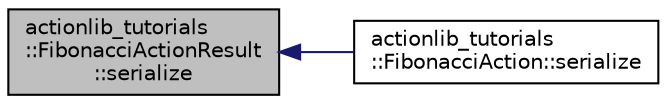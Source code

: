 digraph "actionlib_tutorials::FibonacciActionResult::serialize"
{
  edge [fontname="Helvetica",fontsize="10",labelfontname="Helvetica",labelfontsize="10"];
  node [fontname="Helvetica",fontsize="10",shape=record];
  rankdir="LR";
  Node1 [label="actionlib_tutorials\l::FibonacciActionResult\l::serialize",height=0.2,width=0.4,color="black", fillcolor="grey75", style="filled" fontcolor="black"];
  Node1 -> Node2 [dir="back",color="midnightblue",fontsize="10",style="solid",fontname="Helvetica"];
  Node2 [label="actionlib_tutorials\l::FibonacciAction::serialize",height=0.2,width=0.4,color="black", fillcolor="white", style="filled",URL="$classactionlib__tutorials_1_1_fibonacci_action.html#a51880d9a95852797130992e44631acda"];
}

